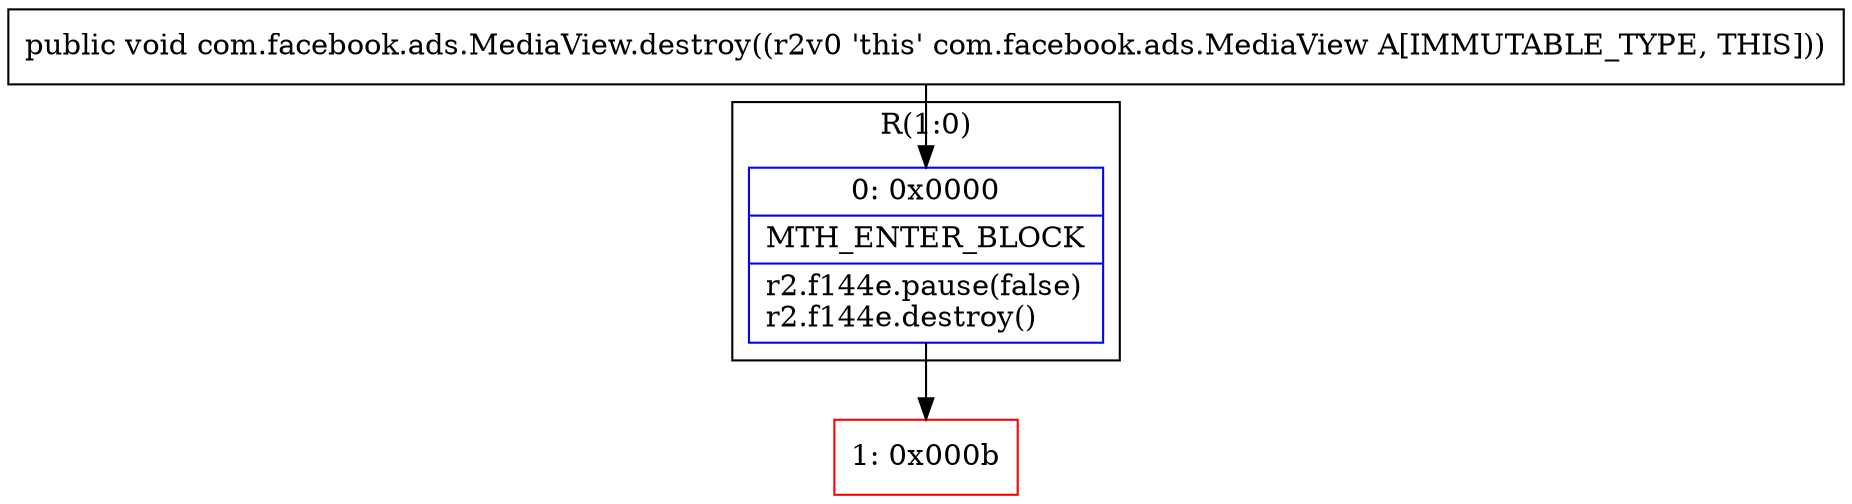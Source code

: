 digraph "CFG forcom.facebook.ads.MediaView.destroy()V" {
subgraph cluster_Region_2017797311 {
label = "R(1:0)";
node [shape=record,color=blue];
Node_0 [shape=record,label="{0\:\ 0x0000|MTH_ENTER_BLOCK\l|r2.f144e.pause(false)\lr2.f144e.destroy()\l}"];
}
Node_1 [shape=record,color=red,label="{1\:\ 0x000b}"];
MethodNode[shape=record,label="{public void com.facebook.ads.MediaView.destroy((r2v0 'this' com.facebook.ads.MediaView A[IMMUTABLE_TYPE, THIS])) }"];
MethodNode -> Node_0;
Node_0 -> Node_1;
}

